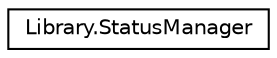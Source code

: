 digraph "Graphical Class Hierarchy"
{
 // INTERACTIVE_SVG=YES
 // LATEX_PDF_SIZE
  edge [fontname="Helvetica",fontsize="10",labelfontname="Helvetica",labelfontsize="10"];
  node [fontname="Helvetica",fontsize="10",shape=record];
  rankdir="LR";
  Node0 [label="Library.StatusManager",height=0.2,width=0.4,color="black", fillcolor="white", style="filled",URL="$classLibrary_1_1StatusManager.html",tooltip="Esta clase es la responsable de manejar los datos de los usuarios. Utiliza el patron de diseño single..."];
}
